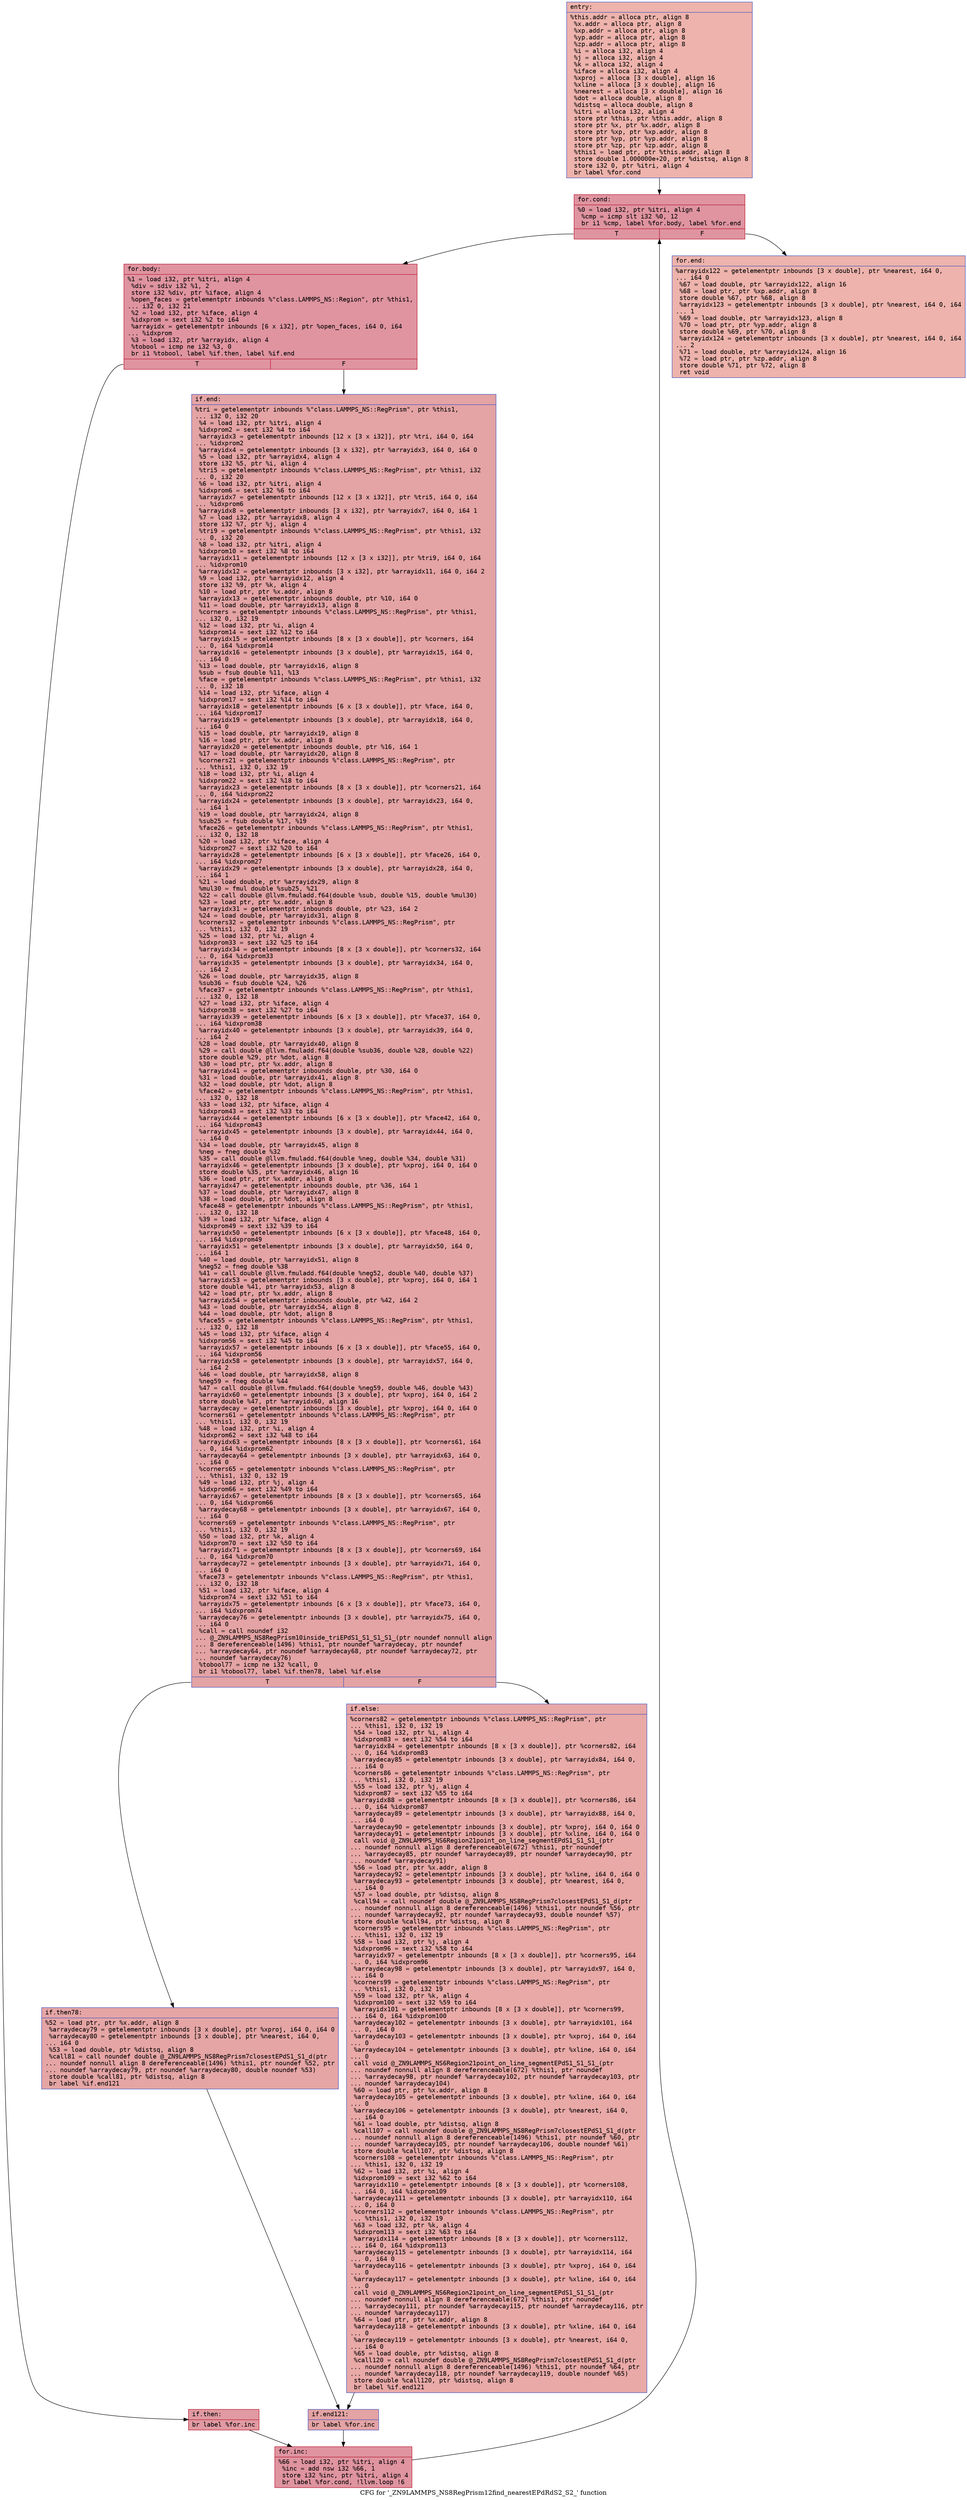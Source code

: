 digraph "CFG for '_ZN9LAMMPS_NS8RegPrism12find_nearestEPdRdS2_S2_' function" {
	label="CFG for '_ZN9LAMMPS_NS8RegPrism12find_nearestEPdRdS2_S2_' function";

	Node0x556ee2552960 [shape=record,color="#3d50c3ff", style=filled, fillcolor="#d6524470" fontname="Courier",label="{entry:\l|  %this.addr = alloca ptr, align 8\l  %x.addr = alloca ptr, align 8\l  %xp.addr = alloca ptr, align 8\l  %yp.addr = alloca ptr, align 8\l  %zp.addr = alloca ptr, align 8\l  %i = alloca i32, align 4\l  %j = alloca i32, align 4\l  %k = alloca i32, align 4\l  %iface = alloca i32, align 4\l  %xproj = alloca [3 x double], align 16\l  %xline = alloca [3 x double], align 16\l  %nearest = alloca [3 x double], align 16\l  %dot = alloca double, align 8\l  %distsq = alloca double, align 8\l  %itri = alloca i32, align 4\l  store ptr %this, ptr %this.addr, align 8\l  store ptr %x, ptr %x.addr, align 8\l  store ptr %xp, ptr %xp.addr, align 8\l  store ptr %yp, ptr %yp.addr, align 8\l  store ptr %zp, ptr %zp.addr, align 8\l  %this1 = load ptr, ptr %this.addr, align 8\l  store double 1.000000e+20, ptr %distsq, align 8\l  store i32 0, ptr %itri, align 4\l  br label %for.cond\l}"];
	Node0x556ee2552960 -> Node0x556ee2555cc0[tooltip="entry -> for.cond\nProbability 100.00%" ];
	Node0x556ee2555cc0 [shape=record,color="#b70d28ff", style=filled, fillcolor="#b70d2870" fontname="Courier",label="{for.cond:\l|  %0 = load i32, ptr %itri, align 4\l  %cmp = icmp slt i32 %0, 12\l  br i1 %cmp, label %for.body, label %for.end\l|{<s0>T|<s1>F}}"];
	Node0x556ee2555cc0:s0 -> Node0x556ee2555ec0[tooltip="for.cond -> for.body\nProbability 96.88%" ];
	Node0x556ee2555cc0:s1 -> Node0x556ee25551a0[tooltip="for.cond -> for.end\nProbability 3.12%" ];
	Node0x556ee2555ec0 [shape=record,color="#b70d28ff", style=filled, fillcolor="#b70d2870" fontname="Courier",label="{for.body:\l|  %1 = load i32, ptr %itri, align 4\l  %div = sdiv i32 %1, 2\l  store i32 %div, ptr %iface, align 4\l  %open_faces = getelementptr inbounds %\"class.LAMMPS_NS::Region\", ptr %this1,\l... i32 0, i32 21\l  %2 = load i32, ptr %iface, align 4\l  %idxprom = sext i32 %2 to i64\l  %arrayidx = getelementptr inbounds [6 x i32], ptr %open_faces, i64 0, i64\l... %idxprom\l  %3 = load i32, ptr %arrayidx, align 4\l  %tobool = icmp ne i32 %3, 0\l  br i1 %tobool, label %if.then, label %if.end\l|{<s0>T|<s1>F}}"];
	Node0x556ee2555ec0:s0 -> Node0x556ee25567d0[tooltip="for.body -> if.then\nProbability 62.50%" ];
	Node0x556ee2555ec0:s1 -> Node0x556ee2556840[tooltip="for.body -> if.end\nProbability 37.50%" ];
	Node0x556ee25567d0 [shape=record,color="#b70d28ff", style=filled, fillcolor="#bb1b2c70" fontname="Courier",label="{if.then:\l|  br label %for.inc\l}"];
	Node0x556ee25567d0 -> Node0x556ee2556960[tooltip="if.then -> for.inc\nProbability 100.00%" ];
	Node0x556ee2556840 [shape=record,color="#3d50c3ff", style=filled, fillcolor="#c32e3170" fontname="Courier",label="{if.end:\l|  %tri = getelementptr inbounds %\"class.LAMMPS_NS::RegPrism\", ptr %this1,\l... i32 0, i32 20\l  %4 = load i32, ptr %itri, align 4\l  %idxprom2 = sext i32 %4 to i64\l  %arrayidx3 = getelementptr inbounds [12 x [3 x i32]], ptr %tri, i64 0, i64\l... %idxprom2\l  %arrayidx4 = getelementptr inbounds [3 x i32], ptr %arrayidx3, i64 0, i64 0\l  %5 = load i32, ptr %arrayidx4, align 4\l  store i32 %5, ptr %i, align 4\l  %tri5 = getelementptr inbounds %\"class.LAMMPS_NS::RegPrism\", ptr %this1, i32\l... 0, i32 20\l  %6 = load i32, ptr %itri, align 4\l  %idxprom6 = sext i32 %6 to i64\l  %arrayidx7 = getelementptr inbounds [12 x [3 x i32]], ptr %tri5, i64 0, i64\l... %idxprom6\l  %arrayidx8 = getelementptr inbounds [3 x i32], ptr %arrayidx7, i64 0, i64 1\l  %7 = load i32, ptr %arrayidx8, align 4\l  store i32 %7, ptr %j, align 4\l  %tri9 = getelementptr inbounds %\"class.LAMMPS_NS::RegPrism\", ptr %this1, i32\l... 0, i32 20\l  %8 = load i32, ptr %itri, align 4\l  %idxprom10 = sext i32 %8 to i64\l  %arrayidx11 = getelementptr inbounds [12 x [3 x i32]], ptr %tri9, i64 0, i64\l... %idxprom10\l  %arrayidx12 = getelementptr inbounds [3 x i32], ptr %arrayidx11, i64 0, i64 2\l  %9 = load i32, ptr %arrayidx12, align 4\l  store i32 %9, ptr %k, align 4\l  %10 = load ptr, ptr %x.addr, align 8\l  %arrayidx13 = getelementptr inbounds double, ptr %10, i64 0\l  %11 = load double, ptr %arrayidx13, align 8\l  %corners = getelementptr inbounds %\"class.LAMMPS_NS::RegPrism\", ptr %this1,\l... i32 0, i32 19\l  %12 = load i32, ptr %i, align 4\l  %idxprom14 = sext i32 %12 to i64\l  %arrayidx15 = getelementptr inbounds [8 x [3 x double]], ptr %corners, i64\l... 0, i64 %idxprom14\l  %arrayidx16 = getelementptr inbounds [3 x double], ptr %arrayidx15, i64 0,\l... i64 0\l  %13 = load double, ptr %arrayidx16, align 8\l  %sub = fsub double %11, %13\l  %face = getelementptr inbounds %\"class.LAMMPS_NS::RegPrism\", ptr %this1, i32\l... 0, i32 18\l  %14 = load i32, ptr %iface, align 4\l  %idxprom17 = sext i32 %14 to i64\l  %arrayidx18 = getelementptr inbounds [6 x [3 x double]], ptr %face, i64 0,\l... i64 %idxprom17\l  %arrayidx19 = getelementptr inbounds [3 x double], ptr %arrayidx18, i64 0,\l... i64 0\l  %15 = load double, ptr %arrayidx19, align 8\l  %16 = load ptr, ptr %x.addr, align 8\l  %arrayidx20 = getelementptr inbounds double, ptr %16, i64 1\l  %17 = load double, ptr %arrayidx20, align 8\l  %corners21 = getelementptr inbounds %\"class.LAMMPS_NS::RegPrism\", ptr\l... %this1, i32 0, i32 19\l  %18 = load i32, ptr %i, align 4\l  %idxprom22 = sext i32 %18 to i64\l  %arrayidx23 = getelementptr inbounds [8 x [3 x double]], ptr %corners21, i64\l... 0, i64 %idxprom22\l  %arrayidx24 = getelementptr inbounds [3 x double], ptr %arrayidx23, i64 0,\l... i64 1\l  %19 = load double, ptr %arrayidx24, align 8\l  %sub25 = fsub double %17, %19\l  %face26 = getelementptr inbounds %\"class.LAMMPS_NS::RegPrism\", ptr %this1,\l... i32 0, i32 18\l  %20 = load i32, ptr %iface, align 4\l  %idxprom27 = sext i32 %20 to i64\l  %arrayidx28 = getelementptr inbounds [6 x [3 x double]], ptr %face26, i64 0,\l... i64 %idxprom27\l  %arrayidx29 = getelementptr inbounds [3 x double], ptr %arrayidx28, i64 0,\l... i64 1\l  %21 = load double, ptr %arrayidx29, align 8\l  %mul30 = fmul double %sub25, %21\l  %22 = call double @llvm.fmuladd.f64(double %sub, double %15, double %mul30)\l  %23 = load ptr, ptr %x.addr, align 8\l  %arrayidx31 = getelementptr inbounds double, ptr %23, i64 2\l  %24 = load double, ptr %arrayidx31, align 8\l  %corners32 = getelementptr inbounds %\"class.LAMMPS_NS::RegPrism\", ptr\l... %this1, i32 0, i32 19\l  %25 = load i32, ptr %i, align 4\l  %idxprom33 = sext i32 %25 to i64\l  %arrayidx34 = getelementptr inbounds [8 x [3 x double]], ptr %corners32, i64\l... 0, i64 %idxprom33\l  %arrayidx35 = getelementptr inbounds [3 x double], ptr %arrayidx34, i64 0,\l... i64 2\l  %26 = load double, ptr %arrayidx35, align 8\l  %sub36 = fsub double %24, %26\l  %face37 = getelementptr inbounds %\"class.LAMMPS_NS::RegPrism\", ptr %this1,\l... i32 0, i32 18\l  %27 = load i32, ptr %iface, align 4\l  %idxprom38 = sext i32 %27 to i64\l  %arrayidx39 = getelementptr inbounds [6 x [3 x double]], ptr %face37, i64 0,\l... i64 %idxprom38\l  %arrayidx40 = getelementptr inbounds [3 x double], ptr %arrayidx39, i64 0,\l... i64 2\l  %28 = load double, ptr %arrayidx40, align 8\l  %29 = call double @llvm.fmuladd.f64(double %sub36, double %28, double %22)\l  store double %29, ptr %dot, align 8\l  %30 = load ptr, ptr %x.addr, align 8\l  %arrayidx41 = getelementptr inbounds double, ptr %30, i64 0\l  %31 = load double, ptr %arrayidx41, align 8\l  %32 = load double, ptr %dot, align 8\l  %face42 = getelementptr inbounds %\"class.LAMMPS_NS::RegPrism\", ptr %this1,\l... i32 0, i32 18\l  %33 = load i32, ptr %iface, align 4\l  %idxprom43 = sext i32 %33 to i64\l  %arrayidx44 = getelementptr inbounds [6 x [3 x double]], ptr %face42, i64 0,\l... i64 %idxprom43\l  %arrayidx45 = getelementptr inbounds [3 x double], ptr %arrayidx44, i64 0,\l... i64 0\l  %34 = load double, ptr %arrayidx45, align 8\l  %neg = fneg double %32\l  %35 = call double @llvm.fmuladd.f64(double %neg, double %34, double %31)\l  %arrayidx46 = getelementptr inbounds [3 x double], ptr %xproj, i64 0, i64 0\l  store double %35, ptr %arrayidx46, align 16\l  %36 = load ptr, ptr %x.addr, align 8\l  %arrayidx47 = getelementptr inbounds double, ptr %36, i64 1\l  %37 = load double, ptr %arrayidx47, align 8\l  %38 = load double, ptr %dot, align 8\l  %face48 = getelementptr inbounds %\"class.LAMMPS_NS::RegPrism\", ptr %this1,\l... i32 0, i32 18\l  %39 = load i32, ptr %iface, align 4\l  %idxprom49 = sext i32 %39 to i64\l  %arrayidx50 = getelementptr inbounds [6 x [3 x double]], ptr %face48, i64 0,\l... i64 %idxprom49\l  %arrayidx51 = getelementptr inbounds [3 x double], ptr %arrayidx50, i64 0,\l... i64 1\l  %40 = load double, ptr %arrayidx51, align 8\l  %neg52 = fneg double %38\l  %41 = call double @llvm.fmuladd.f64(double %neg52, double %40, double %37)\l  %arrayidx53 = getelementptr inbounds [3 x double], ptr %xproj, i64 0, i64 1\l  store double %41, ptr %arrayidx53, align 8\l  %42 = load ptr, ptr %x.addr, align 8\l  %arrayidx54 = getelementptr inbounds double, ptr %42, i64 2\l  %43 = load double, ptr %arrayidx54, align 8\l  %44 = load double, ptr %dot, align 8\l  %face55 = getelementptr inbounds %\"class.LAMMPS_NS::RegPrism\", ptr %this1,\l... i32 0, i32 18\l  %45 = load i32, ptr %iface, align 4\l  %idxprom56 = sext i32 %45 to i64\l  %arrayidx57 = getelementptr inbounds [6 x [3 x double]], ptr %face55, i64 0,\l... i64 %idxprom56\l  %arrayidx58 = getelementptr inbounds [3 x double], ptr %arrayidx57, i64 0,\l... i64 2\l  %46 = load double, ptr %arrayidx58, align 8\l  %neg59 = fneg double %44\l  %47 = call double @llvm.fmuladd.f64(double %neg59, double %46, double %43)\l  %arrayidx60 = getelementptr inbounds [3 x double], ptr %xproj, i64 0, i64 2\l  store double %47, ptr %arrayidx60, align 16\l  %arraydecay = getelementptr inbounds [3 x double], ptr %xproj, i64 0, i64 0\l  %corners61 = getelementptr inbounds %\"class.LAMMPS_NS::RegPrism\", ptr\l... %this1, i32 0, i32 19\l  %48 = load i32, ptr %i, align 4\l  %idxprom62 = sext i32 %48 to i64\l  %arrayidx63 = getelementptr inbounds [8 x [3 x double]], ptr %corners61, i64\l... 0, i64 %idxprom62\l  %arraydecay64 = getelementptr inbounds [3 x double], ptr %arrayidx63, i64 0,\l... i64 0\l  %corners65 = getelementptr inbounds %\"class.LAMMPS_NS::RegPrism\", ptr\l... %this1, i32 0, i32 19\l  %49 = load i32, ptr %j, align 4\l  %idxprom66 = sext i32 %49 to i64\l  %arrayidx67 = getelementptr inbounds [8 x [3 x double]], ptr %corners65, i64\l... 0, i64 %idxprom66\l  %arraydecay68 = getelementptr inbounds [3 x double], ptr %arrayidx67, i64 0,\l... i64 0\l  %corners69 = getelementptr inbounds %\"class.LAMMPS_NS::RegPrism\", ptr\l... %this1, i32 0, i32 19\l  %50 = load i32, ptr %k, align 4\l  %idxprom70 = sext i32 %50 to i64\l  %arrayidx71 = getelementptr inbounds [8 x [3 x double]], ptr %corners69, i64\l... 0, i64 %idxprom70\l  %arraydecay72 = getelementptr inbounds [3 x double], ptr %arrayidx71, i64 0,\l... i64 0\l  %face73 = getelementptr inbounds %\"class.LAMMPS_NS::RegPrism\", ptr %this1,\l... i32 0, i32 18\l  %51 = load i32, ptr %iface, align 4\l  %idxprom74 = sext i32 %51 to i64\l  %arrayidx75 = getelementptr inbounds [6 x [3 x double]], ptr %face73, i64 0,\l... i64 %idxprom74\l  %arraydecay76 = getelementptr inbounds [3 x double], ptr %arrayidx75, i64 0,\l... i64 0\l  %call = call noundef i32\l... @_ZN9LAMMPS_NS8RegPrism10inside_triEPdS1_S1_S1_S1_(ptr noundef nonnull align\l... 8 dereferenceable(1496) %this1, ptr noundef %arraydecay, ptr noundef\l... %arraydecay64, ptr noundef %arraydecay68, ptr noundef %arraydecay72, ptr\l... noundef %arraydecay76)\l  %tobool77 = icmp ne i32 %call, 0\l  br i1 %tobool77, label %if.then78, label %if.else\l|{<s0>T|<s1>F}}"];
	Node0x556ee2556840:s0 -> Node0x556ee255e3d0[tooltip="if.end -> if.then78\nProbability 62.50%" ];
	Node0x556ee2556840:s1 -> Node0x556ee255e450[tooltip="if.end -> if.else\nProbability 37.50%" ];
	Node0x556ee255e3d0 [shape=record,color="#3d50c3ff", style=filled, fillcolor="#c5333470" fontname="Courier",label="{if.then78:\l|  %52 = load ptr, ptr %x.addr, align 8\l  %arraydecay79 = getelementptr inbounds [3 x double], ptr %xproj, i64 0, i64 0\l  %arraydecay80 = getelementptr inbounds [3 x double], ptr %nearest, i64 0,\l... i64 0\l  %53 = load double, ptr %distsq, align 8\l  %call81 = call noundef double @_ZN9LAMMPS_NS8RegPrism7closestEPdS1_S1_d(ptr\l... noundef nonnull align 8 dereferenceable(1496) %this1, ptr noundef %52, ptr\l... noundef %arraydecay79, ptr noundef %arraydecay80, double noundef %53)\l  store double %call81, ptr %distsq, align 8\l  br label %if.end121\l}"];
	Node0x556ee255e3d0 -> Node0x556ee255eb70[tooltip="if.then78 -> if.end121\nProbability 100.00%" ];
	Node0x556ee255e450 [shape=record,color="#3d50c3ff", style=filled, fillcolor="#ca3b3770" fontname="Courier",label="{if.else:\l|  %corners82 = getelementptr inbounds %\"class.LAMMPS_NS::RegPrism\", ptr\l... %this1, i32 0, i32 19\l  %54 = load i32, ptr %i, align 4\l  %idxprom83 = sext i32 %54 to i64\l  %arrayidx84 = getelementptr inbounds [8 x [3 x double]], ptr %corners82, i64\l... 0, i64 %idxprom83\l  %arraydecay85 = getelementptr inbounds [3 x double], ptr %arrayidx84, i64 0,\l... i64 0\l  %corners86 = getelementptr inbounds %\"class.LAMMPS_NS::RegPrism\", ptr\l... %this1, i32 0, i32 19\l  %55 = load i32, ptr %j, align 4\l  %idxprom87 = sext i32 %55 to i64\l  %arrayidx88 = getelementptr inbounds [8 x [3 x double]], ptr %corners86, i64\l... 0, i64 %idxprom87\l  %arraydecay89 = getelementptr inbounds [3 x double], ptr %arrayidx88, i64 0,\l... i64 0\l  %arraydecay90 = getelementptr inbounds [3 x double], ptr %xproj, i64 0, i64 0\l  %arraydecay91 = getelementptr inbounds [3 x double], ptr %xline, i64 0, i64 0\l  call void @_ZN9LAMMPS_NS6Region21point_on_line_segmentEPdS1_S1_S1_(ptr\l... noundef nonnull align 8 dereferenceable(672) %this1, ptr noundef\l... %arraydecay85, ptr noundef %arraydecay89, ptr noundef %arraydecay90, ptr\l... noundef %arraydecay91)\l  %56 = load ptr, ptr %x.addr, align 8\l  %arraydecay92 = getelementptr inbounds [3 x double], ptr %xline, i64 0, i64 0\l  %arraydecay93 = getelementptr inbounds [3 x double], ptr %nearest, i64 0,\l... i64 0\l  %57 = load double, ptr %distsq, align 8\l  %call94 = call noundef double @_ZN9LAMMPS_NS8RegPrism7closestEPdS1_S1_d(ptr\l... noundef nonnull align 8 dereferenceable(1496) %this1, ptr noundef %56, ptr\l... noundef %arraydecay92, ptr noundef %arraydecay93, double noundef %57)\l  store double %call94, ptr %distsq, align 8\l  %corners95 = getelementptr inbounds %\"class.LAMMPS_NS::RegPrism\", ptr\l... %this1, i32 0, i32 19\l  %58 = load i32, ptr %j, align 4\l  %idxprom96 = sext i32 %58 to i64\l  %arrayidx97 = getelementptr inbounds [8 x [3 x double]], ptr %corners95, i64\l... 0, i64 %idxprom96\l  %arraydecay98 = getelementptr inbounds [3 x double], ptr %arrayidx97, i64 0,\l... i64 0\l  %corners99 = getelementptr inbounds %\"class.LAMMPS_NS::RegPrism\", ptr\l... %this1, i32 0, i32 19\l  %59 = load i32, ptr %k, align 4\l  %idxprom100 = sext i32 %59 to i64\l  %arrayidx101 = getelementptr inbounds [8 x [3 x double]], ptr %corners99,\l... i64 0, i64 %idxprom100\l  %arraydecay102 = getelementptr inbounds [3 x double], ptr %arrayidx101, i64\l... 0, i64 0\l  %arraydecay103 = getelementptr inbounds [3 x double], ptr %xproj, i64 0, i64\l... 0\l  %arraydecay104 = getelementptr inbounds [3 x double], ptr %xline, i64 0, i64\l... 0\l  call void @_ZN9LAMMPS_NS6Region21point_on_line_segmentEPdS1_S1_S1_(ptr\l... noundef nonnull align 8 dereferenceable(672) %this1, ptr noundef\l... %arraydecay98, ptr noundef %arraydecay102, ptr noundef %arraydecay103, ptr\l... noundef %arraydecay104)\l  %60 = load ptr, ptr %x.addr, align 8\l  %arraydecay105 = getelementptr inbounds [3 x double], ptr %xline, i64 0, i64\l... 0\l  %arraydecay106 = getelementptr inbounds [3 x double], ptr %nearest, i64 0,\l... i64 0\l  %61 = load double, ptr %distsq, align 8\l  %call107 = call noundef double @_ZN9LAMMPS_NS8RegPrism7closestEPdS1_S1_d(ptr\l... noundef nonnull align 8 dereferenceable(1496) %this1, ptr noundef %60, ptr\l... noundef %arraydecay105, ptr noundef %arraydecay106, double noundef %61)\l  store double %call107, ptr %distsq, align 8\l  %corners108 = getelementptr inbounds %\"class.LAMMPS_NS::RegPrism\", ptr\l... %this1, i32 0, i32 19\l  %62 = load i32, ptr %i, align 4\l  %idxprom109 = sext i32 %62 to i64\l  %arrayidx110 = getelementptr inbounds [8 x [3 x double]], ptr %corners108,\l... i64 0, i64 %idxprom109\l  %arraydecay111 = getelementptr inbounds [3 x double], ptr %arrayidx110, i64\l... 0, i64 0\l  %corners112 = getelementptr inbounds %\"class.LAMMPS_NS::RegPrism\", ptr\l... %this1, i32 0, i32 19\l  %63 = load i32, ptr %k, align 4\l  %idxprom113 = sext i32 %63 to i64\l  %arrayidx114 = getelementptr inbounds [8 x [3 x double]], ptr %corners112,\l... i64 0, i64 %idxprom113\l  %arraydecay115 = getelementptr inbounds [3 x double], ptr %arrayidx114, i64\l... 0, i64 0\l  %arraydecay116 = getelementptr inbounds [3 x double], ptr %xproj, i64 0, i64\l... 0\l  %arraydecay117 = getelementptr inbounds [3 x double], ptr %xline, i64 0, i64\l... 0\l  call void @_ZN9LAMMPS_NS6Region21point_on_line_segmentEPdS1_S1_S1_(ptr\l... noundef nonnull align 8 dereferenceable(672) %this1, ptr noundef\l... %arraydecay111, ptr noundef %arraydecay115, ptr noundef %arraydecay116, ptr\l... noundef %arraydecay117)\l  %64 = load ptr, ptr %x.addr, align 8\l  %arraydecay118 = getelementptr inbounds [3 x double], ptr %xline, i64 0, i64\l... 0\l  %arraydecay119 = getelementptr inbounds [3 x double], ptr %nearest, i64 0,\l... i64 0\l  %65 = load double, ptr %distsq, align 8\l  %call120 = call noundef double @_ZN9LAMMPS_NS8RegPrism7closestEPdS1_S1_d(ptr\l... noundef nonnull align 8 dereferenceable(1496) %this1, ptr noundef %64, ptr\l... noundef %arraydecay118, ptr noundef %arraydecay119, double noundef %65)\l  store double %call120, ptr %distsq, align 8\l  br label %if.end121\l}"];
	Node0x556ee255e450 -> Node0x556ee255eb70[tooltip="if.else -> if.end121\nProbability 100.00%" ];
	Node0x556ee255eb70 [shape=record,color="#3d50c3ff", style=filled, fillcolor="#c32e3170" fontname="Courier",label="{if.end121:\l|  br label %for.inc\l}"];
	Node0x556ee255eb70 -> Node0x556ee2556960[tooltip="if.end121 -> for.inc\nProbability 100.00%" ];
	Node0x556ee2556960 [shape=record,color="#b70d28ff", style=filled, fillcolor="#b70d2870" fontname="Courier",label="{for.inc:\l|  %66 = load i32, ptr %itri, align 4\l  %inc = add nsw i32 %66, 1\l  store i32 %inc, ptr %itri, align 4\l  br label %for.cond, !llvm.loop !6\l}"];
	Node0x556ee2556960 -> Node0x556ee2555cc0[tooltip="for.inc -> for.cond\nProbability 100.00%" ];
	Node0x556ee25551a0 [shape=record,color="#3d50c3ff", style=filled, fillcolor="#d6524470" fontname="Courier",label="{for.end:\l|  %arrayidx122 = getelementptr inbounds [3 x double], ptr %nearest, i64 0,\l... i64 0\l  %67 = load double, ptr %arrayidx122, align 16\l  %68 = load ptr, ptr %xp.addr, align 8\l  store double %67, ptr %68, align 8\l  %arrayidx123 = getelementptr inbounds [3 x double], ptr %nearest, i64 0, i64\l... 1\l  %69 = load double, ptr %arrayidx123, align 8\l  %70 = load ptr, ptr %yp.addr, align 8\l  store double %69, ptr %70, align 8\l  %arrayidx124 = getelementptr inbounds [3 x double], ptr %nearest, i64 0, i64\l... 2\l  %71 = load double, ptr %arrayidx124, align 16\l  %72 = load ptr, ptr %zp.addr, align 8\l  store double %71, ptr %72, align 8\l  ret void\l}"];
}

